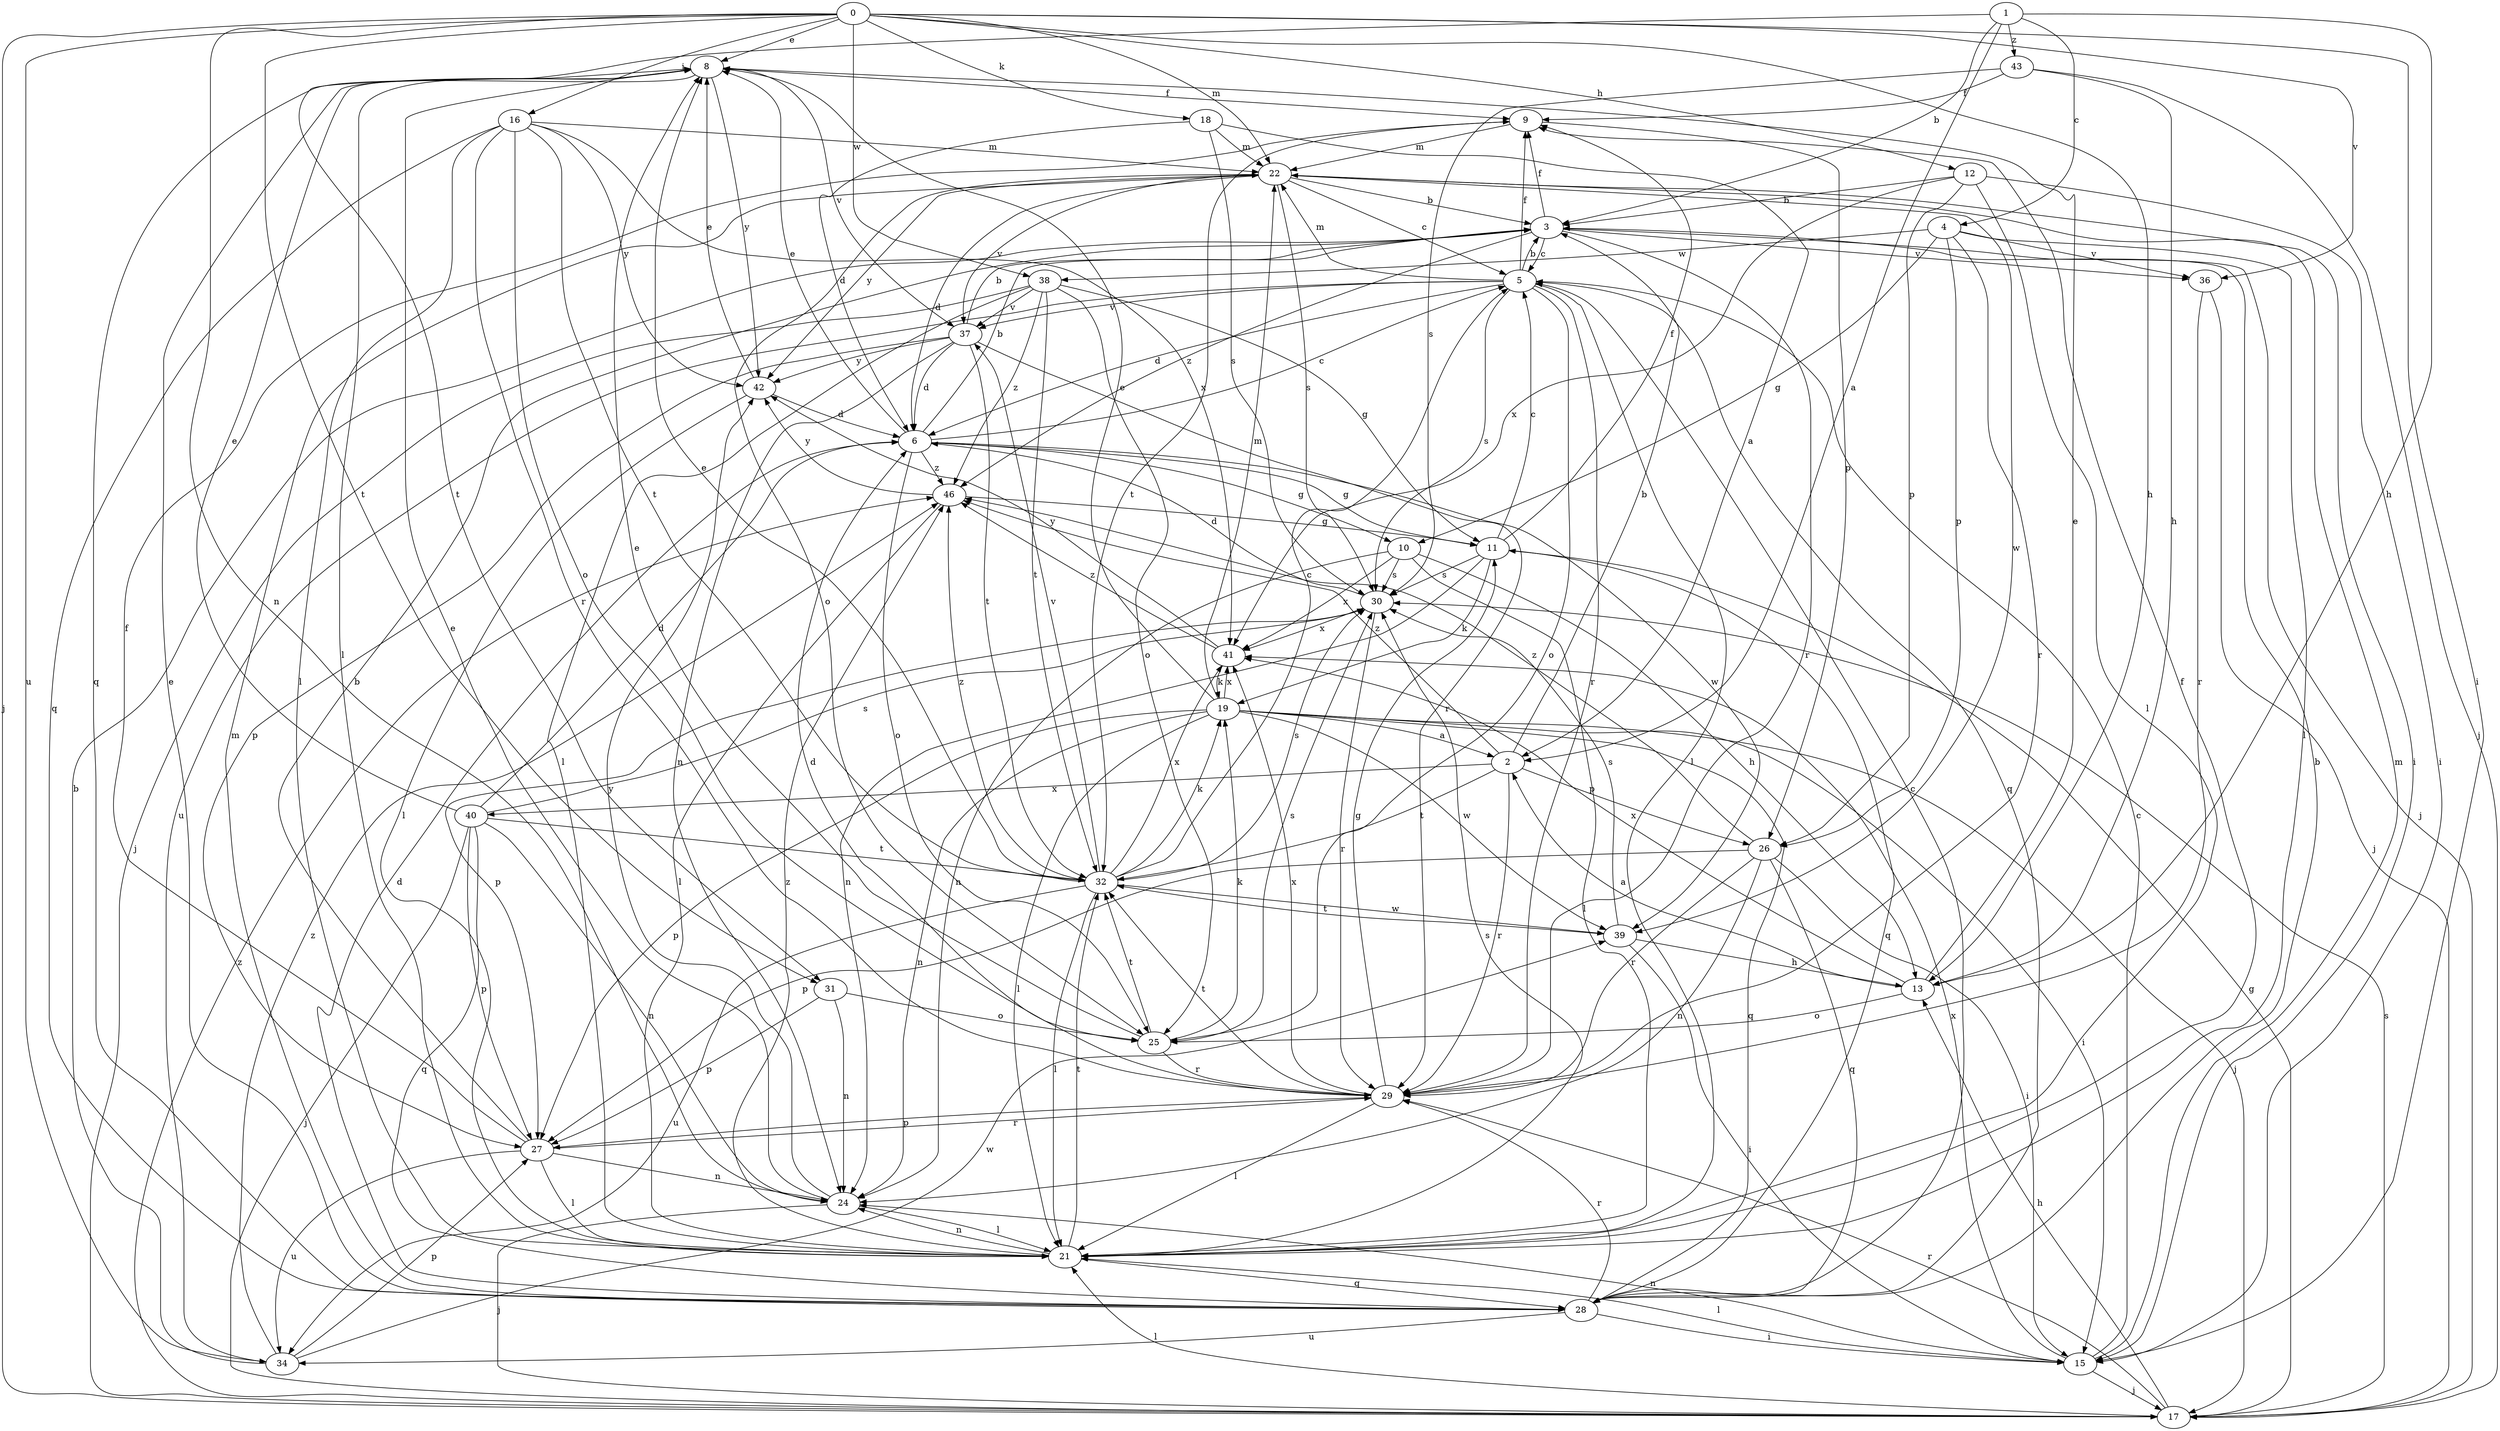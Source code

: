strict digraph  {
0;
1;
2;
3;
4;
5;
6;
8;
9;
10;
11;
12;
13;
15;
16;
17;
18;
19;
21;
22;
24;
25;
26;
27;
28;
29;
30;
31;
32;
34;
36;
37;
38;
39;
40;
41;
42;
43;
46;
0 -> 8  [label=e];
0 -> 12  [label=h];
0 -> 13  [label=h];
0 -> 15  [label=i];
0 -> 16  [label=j];
0 -> 17  [label=j];
0 -> 18  [label=k];
0 -> 22  [label=m];
0 -> 24  [label=n];
0 -> 31  [label=t];
0 -> 34  [label=u];
0 -> 36  [label=v];
0 -> 38  [label=w];
1 -> 2  [label=a];
1 -> 3  [label=b];
1 -> 4  [label=c];
1 -> 13  [label=h];
1 -> 31  [label=t];
1 -> 43  [label=z];
2 -> 3  [label=b];
2 -> 26  [label=p];
2 -> 29  [label=r];
2 -> 32  [label=t];
2 -> 40  [label=x];
2 -> 46  [label=z];
3 -> 5  [label=c];
3 -> 9  [label=f];
3 -> 17  [label=j];
3 -> 29  [label=r];
3 -> 36  [label=v];
3 -> 46  [label=z];
4 -> 10  [label=g];
4 -> 21  [label=l];
4 -> 26  [label=p];
4 -> 29  [label=r];
4 -> 36  [label=v];
4 -> 38  [label=w];
5 -> 3  [label=b];
5 -> 6  [label=d];
5 -> 9  [label=f];
5 -> 21  [label=l];
5 -> 22  [label=m];
5 -> 25  [label=o];
5 -> 28  [label=q];
5 -> 29  [label=r];
5 -> 30  [label=s];
5 -> 34  [label=u];
5 -> 37  [label=v];
6 -> 3  [label=b];
6 -> 5  [label=c];
6 -> 8  [label=e];
6 -> 10  [label=g];
6 -> 11  [label=g];
6 -> 25  [label=o];
6 -> 39  [label=w];
6 -> 46  [label=z];
8 -> 9  [label=f];
8 -> 21  [label=l];
8 -> 28  [label=q];
8 -> 37  [label=v];
8 -> 42  [label=y];
9 -> 22  [label=m];
9 -> 26  [label=p];
9 -> 32  [label=t];
10 -> 13  [label=h];
10 -> 21  [label=l];
10 -> 24  [label=n];
10 -> 30  [label=s];
10 -> 41  [label=x];
11 -> 5  [label=c];
11 -> 9  [label=f];
11 -> 19  [label=k];
11 -> 24  [label=n];
11 -> 28  [label=q];
11 -> 30  [label=s];
12 -> 3  [label=b];
12 -> 15  [label=i];
12 -> 21  [label=l];
12 -> 26  [label=p];
12 -> 41  [label=x];
13 -> 2  [label=a];
13 -> 8  [label=e];
13 -> 25  [label=o];
13 -> 41  [label=x];
15 -> 5  [label=c];
15 -> 17  [label=j];
15 -> 21  [label=l];
15 -> 22  [label=m];
15 -> 24  [label=n];
15 -> 41  [label=x];
16 -> 21  [label=l];
16 -> 22  [label=m];
16 -> 25  [label=o];
16 -> 28  [label=q];
16 -> 29  [label=r];
16 -> 32  [label=t];
16 -> 41  [label=x];
16 -> 42  [label=y];
17 -> 11  [label=g];
17 -> 13  [label=h];
17 -> 21  [label=l];
17 -> 29  [label=r];
17 -> 30  [label=s];
17 -> 46  [label=z];
18 -> 2  [label=a];
18 -> 6  [label=d];
18 -> 22  [label=m];
18 -> 30  [label=s];
19 -> 2  [label=a];
19 -> 8  [label=e];
19 -> 15  [label=i];
19 -> 17  [label=j];
19 -> 21  [label=l];
19 -> 22  [label=m];
19 -> 24  [label=n];
19 -> 27  [label=p];
19 -> 28  [label=q];
19 -> 39  [label=w];
19 -> 41  [label=x];
21 -> 9  [label=f];
21 -> 24  [label=n];
21 -> 28  [label=q];
21 -> 30  [label=s];
21 -> 32  [label=t];
21 -> 46  [label=z];
22 -> 3  [label=b];
22 -> 5  [label=c];
22 -> 6  [label=d];
22 -> 15  [label=i];
22 -> 25  [label=o];
22 -> 30  [label=s];
22 -> 37  [label=v];
22 -> 39  [label=w];
22 -> 42  [label=y];
24 -> 8  [label=e];
24 -> 17  [label=j];
24 -> 21  [label=l];
24 -> 42  [label=y];
25 -> 8  [label=e];
25 -> 19  [label=k];
25 -> 29  [label=r];
25 -> 30  [label=s];
25 -> 32  [label=t];
26 -> 15  [label=i];
26 -> 24  [label=n];
26 -> 27  [label=p];
26 -> 28  [label=q];
26 -> 29  [label=r];
26 -> 46  [label=z];
27 -> 3  [label=b];
27 -> 9  [label=f];
27 -> 21  [label=l];
27 -> 24  [label=n];
27 -> 29  [label=r];
27 -> 34  [label=u];
28 -> 3  [label=b];
28 -> 5  [label=c];
28 -> 6  [label=d];
28 -> 8  [label=e];
28 -> 15  [label=i];
28 -> 22  [label=m];
28 -> 29  [label=r];
28 -> 34  [label=u];
29 -> 6  [label=d];
29 -> 11  [label=g];
29 -> 21  [label=l];
29 -> 27  [label=p];
29 -> 32  [label=t];
29 -> 41  [label=x];
30 -> 6  [label=d];
30 -> 27  [label=p];
30 -> 29  [label=r];
30 -> 41  [label=x];
31 -> 24  [label=n];
31 -> 25  [label=o];
31 -> 27  [label=p];
32 -> 5  [label=c];
32 -> 8  [label=e];
32 -> 19  [label=k];
32 -> 21  [label=l];
32 -> 30  [label=s];
32 -> 34  [label=u];
32 -> 37  [label=v];
32 -> 39  [label=w];
32 -> 41  [label=x];
32 -> 46  [label=z];
34 -> 3  [label=b];
34 -> 27  [label=p];
34 -> 39  [label=w];
34 -> 46  [label=z];
36 -> 17  [label=j];
36 -> 29  [label=r];
37 -> 3  [label=b];
37 -> 6  [label=d];
37 -> 24  [label=n];
37 -> 27  [label=p];
37 -> 29  [label=r];
37 -> 32  [label=t];
37 -> 42  [label=y];
38 -> 11  [label=g];
38 -> 17  [label=j];
38 -> 21  [label=l];
38 -> 25  [label=o];
38 -> 32  [label=t];
38 -> 37  [label=v];
38 -> 46  [label=z];
39 -> 13  [label=h];
39 -> 15  [label=i];
39 -> 30  [label=s];
39 -> 32  [label=t];
40 -> 6  [label=d];
40 -> 8  [label=e];
40 -> 17  [label=j];
40 -> 24  [label=n];
40 -> 27  [label=p];
40 -> 28  [label=q];
40 -> 30  [label=s];
40 -> 32  [label=t];
41 -> 19  [label=k];
41 -> 42  [label=y];
41 -> 46  [label=z];
42 -> 6  [label=d];
42 -> 8  [label=e];
42 -> 21  [label=l];
43 -> 9  [label=f];
43 -> 13  [label=h];
43 -> 17  [label=j];
43 -> 30  [label=s];
46 -> 11  [label=g];
46 -> 21  [label=l];
46 -> 42  [label=y];
}
